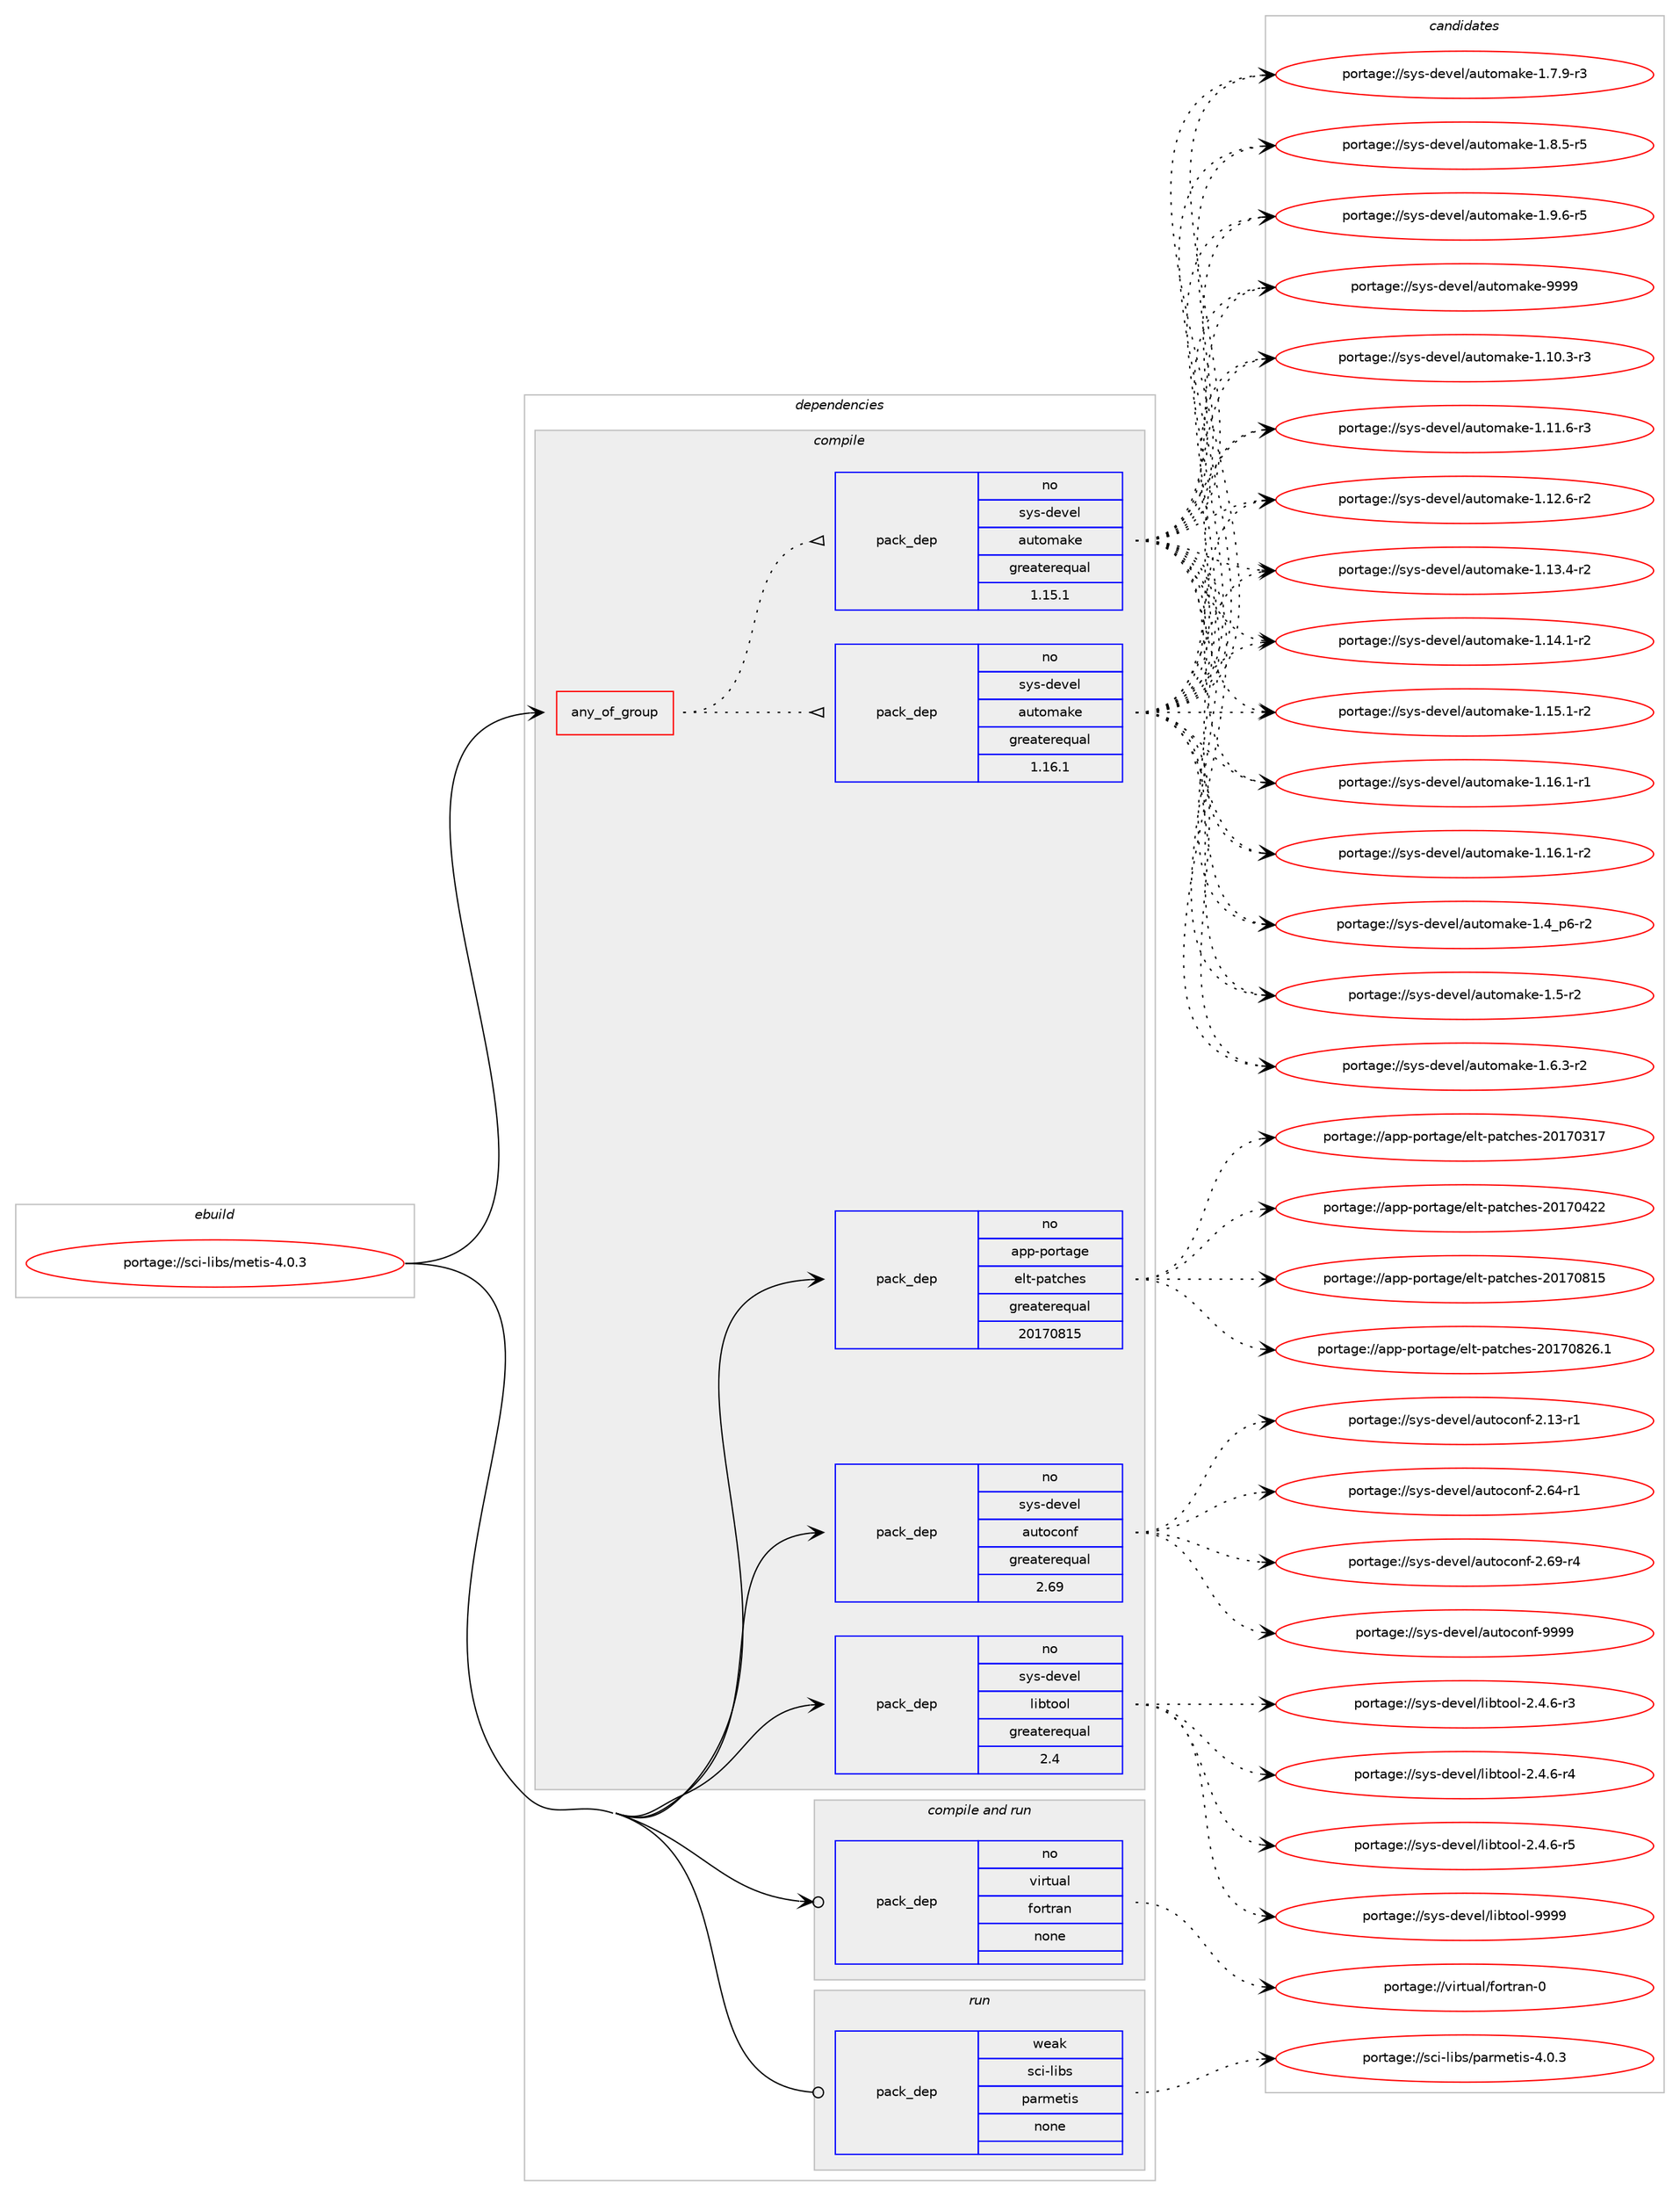 digraph prolog {

# *************
# Graph options
# *************

newrank=true;
concentrate=true;
compound=true;
graph [rankdir=LR,fontname=Helvetica,fontsize=10,ranksep=1.5];#, ranksep=2.5, nodesep=0.2];
edge  [arrowhead=vee];
node  [fontname=Helvetica,fontsize=10];

# **********
# The ebuild
# **********

subgraph cluster_leftcol {
color=gray;
rank=same;
label=<<i>ebuild</i>>;
id [label="portage://sci-libs/metis-4.0.3", color=red, width=4, href="../sci-libs/metis-4.0.3.svg"];
}

# ****************
# The dependencies
# ****************

subgraph cluster_midcol {
color=gray;
label=<<i>dependencies</i>>;
subgraph cluster_compile {
fillcolor="#eeeeee";
style=filled;
label=<<i>compile</i>>;
subgraph any6456 {
dependency391550 [label=<<TABLE BORDER="0" CELLBORDER="1" CELLSPACING="0" CELLPADDING="4"><TR><TD CELLPADDING="10">any_of_group</TD></TR></TABLE>>, shape=none, color=red];subgraph pack287934 {
dependency391551 [label=<<TABLE BORDER="0" CELLBORDER="1" CELLSPACING="0" CELLPADDING="4" WIDTH="220"><TR><TD ROWSPAN="6" CELLPADDING="30">pack_dep</TD></TR><TR><TD WIDTH="110">no</TD></TR><TR><TD>sys-devel</TD></TR><TR><TD>automake</TD></TR><TR><TD>greaterequal</TD></TR><TR><TD>1.16.1</TD></TR></TABLE>>, shape=none, color=blue];
}
dependency391550:e -> dependency391551:w [weight=20,style="dotted",arrowhead="oinv"];
subgraph pack287935 {
dependency391552 [label=<<TABLE BORDER="0" CELLBORDER="1" CELLSPACING="0" CELLPADDING="4" WIDTH="220"><TR><TD ROWSPAN="6" CELLPADDING="30">pack_dep</TD></TR><TR><TD WIDTH="110">no</TD></TR><TR><TD>sys-devel</TD></TR><TR><TD>automake</TD></TR><TR><TD>greaterequal</TD></TR><TR><TD>1.15.1</TD></TR></TABLE>>, shape=none, color=blue];
}
dependency391550:e -> dependency391552:w [weight=20,style="dotted",arrowhead="oinv"];
}
id:e -> dependency391550:w [weight=20,style="solid",arrowhead="vee"];
subgraph pack287936 {
dependency391553 [label=<<TABLE BORDER="0" CELLBORDER="1" CELLSPACING="0" CELLPADDING="4" WIDTH="220"><TR><TD ROWSPAN="6" CELLPADDING="30">pack_dep</TD></TR><TR><TD WIDTH="110">no</TD></TR><TR><TD>app-portage</TD></TR><TR><TD>elt-patches</TD></TR><TR><TD>greaterequal</TD></TR><TR><TD>20170815</TD></TR></TABLE>>, shape=none, color=blue];
}
id:e -> dependency391553:w [weight=20,style="solid",arrowhead="vee"];
subgraph pack287937 {
dependency391554 [label=<<TABLE BORDER="0" CELLBORDER="1" CELLSPACING="0" CELLPADDING="4" WIDTH="220"><TR><TD ROWSPAN="6" CELLPADDING="30">pack_dep</TD></TR><TR><TD WIDTH="110">no</TD></TR><TR><TD>sys-devel</TD></TR><TR><TD>autoconf</TD></TR><TR><TD>greaterequal</TD></TR><TR><TD>2.69</TD></TR></TABLE>>, shape=none, color=blue];
}
id:e -> dependency391554:w [weight=20,style="solid",arrowhead="vee"];
subgraph pack287938 {
dependency391555 [label=<<TABLE BORDER="0" CELLBORDER="1" CELLSPACING="0" CELLPADDING="4" WIDTH="220"><TR><TD ROWSPAN="6" CELLPADDING="30">pack_dep</TD></TR><TR><TD WIDTH="110">no</TD></TR><TR><TD>sys-devel</TD></TR><TR><TD>libtool</TD></TR><TR><TD>greaterequal</TD></TR><TR><TD>2.4</TD></TR></TABLE>>, shape=none, color=blue];
}
id:e -> dependency391555:w [weight=20,style="solid",arrowhead="vee"];
}
subgraph cluster_compileandrun {
fillcolor="#eeeeee";
style=filled;
label=<<i>compile and run</i>>;
subgraph pack287939 {
dependency391556 [label=<<TABLE BORDER="0" CELLBORDER="1" CELLSPACING="0" CELLPADDING="4" WIDTH="220"><TR><TD ROWSPAN="6" CELLPADDING="30">pack_dep</TD></TR><TR><TD WIDTH="110">no</TD></TR><TR><TD>virtual</TD></TR><TR><TD>fortran</TD></TR><TR><TD>none</TD></TR><TR><TD></TD></TR></TABLE>>, shape=none, color=blue];
}
id:e -> dependency391556:w [weight=20,style="solid",arrowhead="odotvee"];
}
subgraph cluster_run {
fillcolor="#eeeeee";
style=filled;
label=<<i>run</i>>;
subgraph pack287940 {
dependency391557 [label=<<TABLE BORDER="0" CELLBORDER="1" CELLSPACING="0" CELLPADDING="4" WIDTH="220"><TR><TD ROWSPAN="6" CELLPADDING="30">pack_dep</TD></TR><TR><TD WIDTH="110">weak</TD></TR><TR><TD>sci-libs</TD></TR><TR><TD>parmetis</TD></TR><TR><TD>none</TD></TR><TR><TD></TD></TR></TABLE>>, shape=none, color=blue];
}
id:e -> dependency391557:w [weight=20,style="solid",arrowhead="odot"];
}
}

# **************
# The candidates
# **************

subgraph cluster_choices {
rank=same;
color=gray;
label=<<i>candidates</i>>;

subgraph choice287934 {
color=black;
nodesep=1;
choiceportage11512111545100101118101108479711711611110997107101454946494846514511451 [label="portage://sys-devel/automake-1.10.3-r3", color=red, width=4,href="../sys-devel/automake-1.10.3-r3.svg"];
choiceportage11512111545100101118101108479711711611110997107101454946494946544511451 [label="portage://sys-devel/automake-1.11.6-r3", color=red, width=4,href="../sys-devel/automake-1.11.6-r3.svg"];
choiceportage11512111545100101118101108479711711611110997107101454946495046544511450 [label="portage://sys-devel/automake-1.12.6-r2", color=red, width=4,href="../sys-devel/automake-1.12.6-r2.svg"];
choiceportage11512111545100101118101108479711711611110997107101454946495146524511450 [label="portage://sys-devel/automake-1.13.4-r2", color=red, width=4,href="../sys-devel/automake-1.13.4-r2.svg"];
choiceportage11512111545100101118101108479711711611110997107101454946495246494511450 [label="portage://sys-devel/automake-1.14.1-r2", color=red, width=4,href="../sys-devel/automake-1.14.1-r2.svg"];
choiceportage11512111545100101118101108479711711611110997107101454946495346494511450 [label="portage://sys-devel/automake-1.15.1-r2", color=red, width=4,href="../sys-devel/automake-1.15.1-r2.svg"];
choiceportage11512111545100101118101108479711711611110997107101454946495446494511449 [label="portage://sys-devel/automake-1.16.1-r1", color=red, width=4,href="../sys-devel/automake-1.16.1-r1.svg"];
choiceportage11512111545100101118101108479711711611110997107101454946495446494511450 [label="portage://sys-devel/automake-1.16.1-r2", color=red, width=4,href="../sys-devel/automake-1.16.1-r2.svg"];
choiceportage115121115451001011181011084797117116111109971071014549465295112544511450 [label="portage://sys-devel/automake-1.4_p6-r2", color=red, width=4,href="../sys-devel/automake-1.4_p6-r2.svg"];
choiceportage11512111545100101118101108479711711611110997107101454946534511450 [label="portage://sys-devel/automake-1.5-r2", color=red, width=4,href="../sys-devel/automake-1.5-r2.svg"];
choiceportage115121115451001011181011084797117116111109971071014549465446514511450 [label="portage://sys-devel/automake-1.6.3-r2", color=red, width=4,href="../sys-devel/automake-1.6.3-r2.svg"];
choiceportage115121115451001011181011084797117116111109971071014549465546574511451 [label="portage://sys-devel/automake-1.7.9-r3", color=red, width=4,href="../sys-devel/automake-1.7.9-r3.svg"];
choiceportage115121115451001011181011084797117116111109971071014549465646534511453 [label="portage://sys-devel/automake-1.8.5-r5", color=red, width=4,href="../sys-devel/automake-1.8.5-r5.svg"];
choiceportage115121115451001011181011084797117116111109971071014549465746544511453 [label="portage://sys-devel/automake-1.9.6-r5", color=red, width=4,href="../sys-devel/automake-1.9.6-r5.svg"];
choiceportage115121115451001011181011084797117116111109971071014557575757 [label="portage://sys-devel/automake-9999", color=red, width=4,href="../sys-devel/automake-9999.svg"];
dependency391551:e -> choiceportage11512111545100101118101108479711711611110997107101454946494846514511451:w [style=dotted,weight="100"];
dependency391551:e -> choiceportage11512111545100101118101108479711711611110997107101454946494946544511451:w [style=dotted,weight="100"];
dependency391551:e -> choiceportage11512111545100101118101108479711711611110997107101454946495046544511450:w [style=dotted,weight="100"];
dependency391551:e -> choiceportage11512111545100101118101108479711711611110997107101454946495146524511450:w [style=dotted,weight="100"];
dependency391551:e -> choiceportage11512111545100101118101108479711711611110997107101454946495246494511450:w [style=dotted,weight="100"];
dependency391551:e -> choiceportage11512111545100101118101108479711711611110997107101454946495346494511450:w [style=dotted,weight="100"];
dependency391551:e -> choiceportage11512111545100101118101108479711711611110997107101454946495446494511449:w [style=dotted,weight="100"];
dependency391551:e -> choiceportage11512111545100101118101108479711711611110997107101454946495446494511450:w [style=dotted,weight="100"];
dependency391551:e -> choiceportage115121115451001011181011084797117116111109971071014549465295112544511450:w [style=dotted,weight="100"];
dependency391551:e -> choiceportage11512111545100101118101108479711711611110997107101454946534511450:w [style=dotted,weight="100"];
dependency391551:e -> choiceportage115121115451001011181011084797117116111109971071014549465446514511450:w [style=dotted,weight="100"];
dependency391551:e -> choiceportage115121115451001011181011084797117116111109971071014549465546574511451:w [style=dotted,weight="100"];
dependency391551:e -> choiceportage115121115451001011181011084797117116111109971071014549465646534511453:w [style=dotted,weight="100"];
dependency391551:e -> choiceportage115121115451001011181011084797117116111109971071014549465746544511453:w [style=dotted,weight="100"];
dependency391551:e -> choiceportage115121115451001011181011084797117116111109971071014557575757:w [style=dotted,weight="100"];
}
subgraph choice287935 {
color=black;
nodesep=1;
choiceportage11512111545100101118101108479711711611110997107101454946494846514511451 [label="portage://sys-devel/automake-1.10.3-r3", color=red, width=4,href="../sys-devel/automake-1.10.3-r3.svg"];
choiceportage11512111545100101118101108479711711611110997107101454946494946544511451 [label="portage://sys-devel/automake-1.11.6-r3", color=red, width=4,href="../sys-devel/automake-1.11.6-r3.svg"];
choiceportage11512111545100101118101108479711711611110997107101454946495046544511450 [label="portage://sys-devel/automake-1.12.6-r2", color=red, width=4,href="../sys-devel/automake-1.12.6-r2.svg"];
choiceportage11512111545100101118101108479711711611110997107101454946495146524511450 [label="portage://sys-devel/automake-1.13.4-r2", color=red, width=4,href="../sys-devel/automake-1.13.4-r2.svg"];
choiceportage11512111545100101118101108479711711611110997107101454946495246494511450 [label="portage://sys-devel/automake-1.14.1-r2", color=red, width=4,href="../sys-devel/automake-1.14.1-r2.svg"];
choiceportage11512111545100101118101108479711711611110997107101454946495346494511450 [label="portage://sys-devel/automake-1.15.1-r2", color=red, width=4,href="../sys-devel/automake-1.15.1-r2.svg"];
choiceportage11512111545100101118101108479711711611110997107101454946495446494511449 [label="portage://sys-devel/automake-1.16.1-r1", color=red, width=4,href="../sys-devel/automake-1.16.1-r1.svg"];
choiceportage11512111545100101118101108479711711611110997107101454946495446494511450 [label="portage://sys-devel/automake-1.16.1-r2", color=red, width=4,href="../sys-devel/automake-1.16.1-r2.svg"];
choiceportage115121115451001011181011084797117116111109971071014549465295112544511450 [label="portage://sys-devel/automake-1.4_p6-r2", color=red, width=4,href="../sys-devel/automake-1.4_p6-r2.svg"];
choiceportage11512111545100101118101108479711711611110997107101454946534511450 [label="portage://sys-devel/automake-1.5-r2", color=red, width=4,href="../sys-devel/automake-1.5-r2.svg"];
choiceportage115121115451001011181011084797117116111109971071014549465446514511450 [label="portage://sys-devel/automake-1.6.3-r2", color=red, width=4,href="../sys-devel/automake-1.6.3-r2.svg"];
choiceportage115121115451001011181011084797117116111109971071014549465546574511451 [label="portage://sys-devel/automake-1.7.9-r3", color=red, width=4,href="../sys-devel/automake-1.7.9-r3.svg"];
choiceportage115121115451001011181011084797117116111109971071014549465646534511453 [label="portage://sys-devel/automake-1.8.5-r5", color=red, width=4,href="../sys-devel/automake-1.8.5-r5.svg"];
choiceportage115121115451001011181011084797117116111109971071014549465746544511453 [label="portage://sys-devel/automake-1.9.6-r5", color=red, width=4,href="../sys-devel/automake-1.9.6-r5.svg"];
choiceportage115121115451001011181011084797117116111109971071014557575757 [label="portage://sys-devel/automake-9999", color=red, width=4,href="../sys-devel/automake-9999.svg"];
dependency391552:e -> choiceportage11512111545100101118101108479711711611110997107101454946494846514511451:w [style=dotted,weight="100"];
dependency391552:e -> choiceportage11512111545100101118101108479711711611110997107101454946494946544511451:w [style=dotted,weight="100"];
dependency391552:e -> choiceportage11512111545100101118101108479711711611110997107101454946495046544511450:w [style=dotted,weight="100"];
dependency391552:e -> choiceportage11512111545100101118101108479711711611110997107101454946495146524511450:w [style=dotted,weight="100"];
dependency391552:e -> choiceportage11512111545100101118101108479711711611110997107101454946495246494511450:w [style=dotted,weight="100"];
dependency391552:e -> choiceportage11512111545100101118101108479711711611110997107101454946495346494511450:w [style=dotted,weight="100"];
dependency391552:e -> choiceportage11512111545100101118101108479711711611110997107101454946495446494511449:w [style=dotted,weight="100"];
dependency391552:e -> choiceportage11512111545100101118101108479711711611110997107101454946495446494511450:w [style=dotted,weight="100"];
dependency391552:e -> choiceportage115121115451001011181011084797117116111109971071014549465295112544511450:w [style=dotted,weight="100"];
dependency391552:e -> choiceportage11512111545100101118101108479711711611110997107101454946534511450:w [style=dotted,weight="100"];
dependency391552:e -> choiceportage115121115451001011181011084797117116111109971071014549465446514511450:w [style=dotted,weight="100"];
dependency391552:e -> choiceportage115121115451001011181011084797117116111109971071014549465546574511451:w [style=dotted,weight="100"];
dependency391552:e -> choiceportage115121115451001011181011084797117116111109971071014549465646534511453:w [style=dotted,weight="100"];
dependency391552:e -> choiceportage115121115451001011181011084797117116111109971071014549465746544511453:w [style=dotted,weight="100"];
dependency391552:e -> choiceportage115121115451001011181011084797117116111109971071014557575757:w [style=dotted,weight="100"];
}
subgraph choice287936 {
color=black;
nodesep=1;
choiceportage97112112451121111141169710310147101108116451129711699104101115455048495548514955 [label="portage://app-portage/elt-patches-20170317", color=red, width=4,href="../app-portage/elt-patches-20170317.svg"];
choiceportage97112112451121111141169710310147101108116451129711699104101115455048495548525050 [label="portage://app-portage/elt-patches-20170422", color=red, width=4,href="../app-portage/elt-patches-20170422.svg"];
choiceportage97112112451121111141169710310147101108116451129711699104101115455048495548564953 [label="portage://app-portage/elt-patches-20170815", color=red, width=4,href="../app-portage/elt-patches-20170815.svg"];
choiceportage971121124511211111411697103101471011081164511297116991041011154550484955485650544649 [label="portage://app-portage/elt-patches-20170826.1", color=red, width=4,href="../app-portage/elt-patches-20170826.1.svg"];
dependency391553:e -> choiceportage97112112451121111141169710310147101108116451129711699104101115455048495548514955:w [style=dotted,weight="100"];
dependency391553:e -> choiceportage97112112451121111141169710310147101108116451129711699104101115455048495548525050:w [style=dotted,weight="100"];
dependency391553:e -> choiceportage97112112451121111141169710310147101108116451129711699104101115455048495548564953:w [style=dotted,weight="100"];
dependency391553:e -> choiceportage971121124511211111411697103101471011081164511297116991041011154550484955485650544649:w [style=dotted,weight="100"];
}
subgraph choice287937 {
color=black;
nodesep=1;
choiceportage1151211154510010111810110847971171161119911111010245504649514511449 [label="portage://sys-devel/autoconf-2.13-r1", color=red, width=4,href="../sys-devel/autoconf-2.13-r1.svg"];
choiceportage1151211154510010111810110847971171161119911111010245504654524511449 [label="portage://sys-devel/autoconf-2.64-r1", color=red, width=4,href="../sys-devel/autoconf-2.64-r1.svg"];
choiceportage1151211154510010111810110847971171161119911111010245504654574511452 [label="portage://sys-devel/autoconf-2.69-r4", color=red, width=4,href="../sys-devel/autoconf-2.69-r4.svg"];
choiceportage115121115451001011181011084797117116111991111101024557575757 [label="portage://sys-devel/autoconf-9999", color=red, width=4,href="../sys-devel/autoconf-9999.svg"];
dependency391554:e -> choiceportage1151211154510010111810110847971171161119911111010245504649514511449:w [style=dotted,weight="100"];
dependency391554:e -> choiceportage1151211154510010111810110847971171161119911111010245504654524511449:w [style=dotted,weight="100"];
dependency391554:e -> choiceportage1151211154510010111810110847971171161119911111010245504654574511452:w [style=dotted,weight="100"];
dependency391554:e -> choiceportage115121115451001011181011084797117116111991111101024557575757:w [style=dotted,weight="100"];
}
subgraph choice287938 {
color=black;
nodesep=1;
choiceportage1151211154510010111810110847108105981161111111084550465246544511451 [label="portage://sys-devel/libtool-2.4.6-r3", color=red, width=4,href="../sys-devel/libtool-2.4.6-r3.svg"];
choiceportage1151211154510010111810110847108105981161111111084550465246544511452 [label="portage://sys-devel/libtool-2.4.6-r4", color=red, width=4,href="../sys-devel/libtool-2.4.6-r4.svg"];
choiceportage1151211154510010111810110847108105981161111111084550465246544511453 [label="portage://sys-devel/libtool-2.4.6-r5", color=red, width=4,href="../sys-devel/libtool-2.4.6-r5.svg"];
choiceportage1151211154510010111810110847108105981161111111084557575757 [label="portage://sys-devel/libtool-9999", color=red, width=4,href="../sys-devel/libtool-9999.svg"];
dependency391555:e -> choiceportage1151211154510010111810110847108105981161111111084550465246544511451:w [style=dotted,weight="100"];
dependency391555:e -> choiceportage1151211154510010111810110847108105981161111111084550465246544511452:w [style=dotted,weight="100"];
dependency391555:e -> choiceportage1151211154510010111810110847108105981161111111084550465246544511453:w [style=dotted,weight="100"];
dependency391555:e -> choiceportage1151211154510010111810110847108105981161111111084557575757:w [style=dotted,weight="100"];
}
subgraph choice287939 {
color=black;
nodesep=1;
choiceportage1181051141161179710847102111114116114971104548 [label="portage://virtual/fortran-0", color=red, width=4,href="../virtual/fortran-0.svg"];
dependency391556:e -> choiceportage1181051141161179710847102111114116114971104548:w [style=dotted,weight="100"];
}
subgraph choice287940 {
color=black;
nodesep=1;
choiceportage1159910545108105981154711297114109101116105115455246484651 [label="portage://sci-libs/parmetis-4.0.3", color=red, width=4,href="../sci-libs/parmetis-4.0.3.svg"];
dependency391557:e -> choiceportage1159910545108105981154711297114109101116105115455246484651:w [style=dotted,weight="100"];
}
}

}
